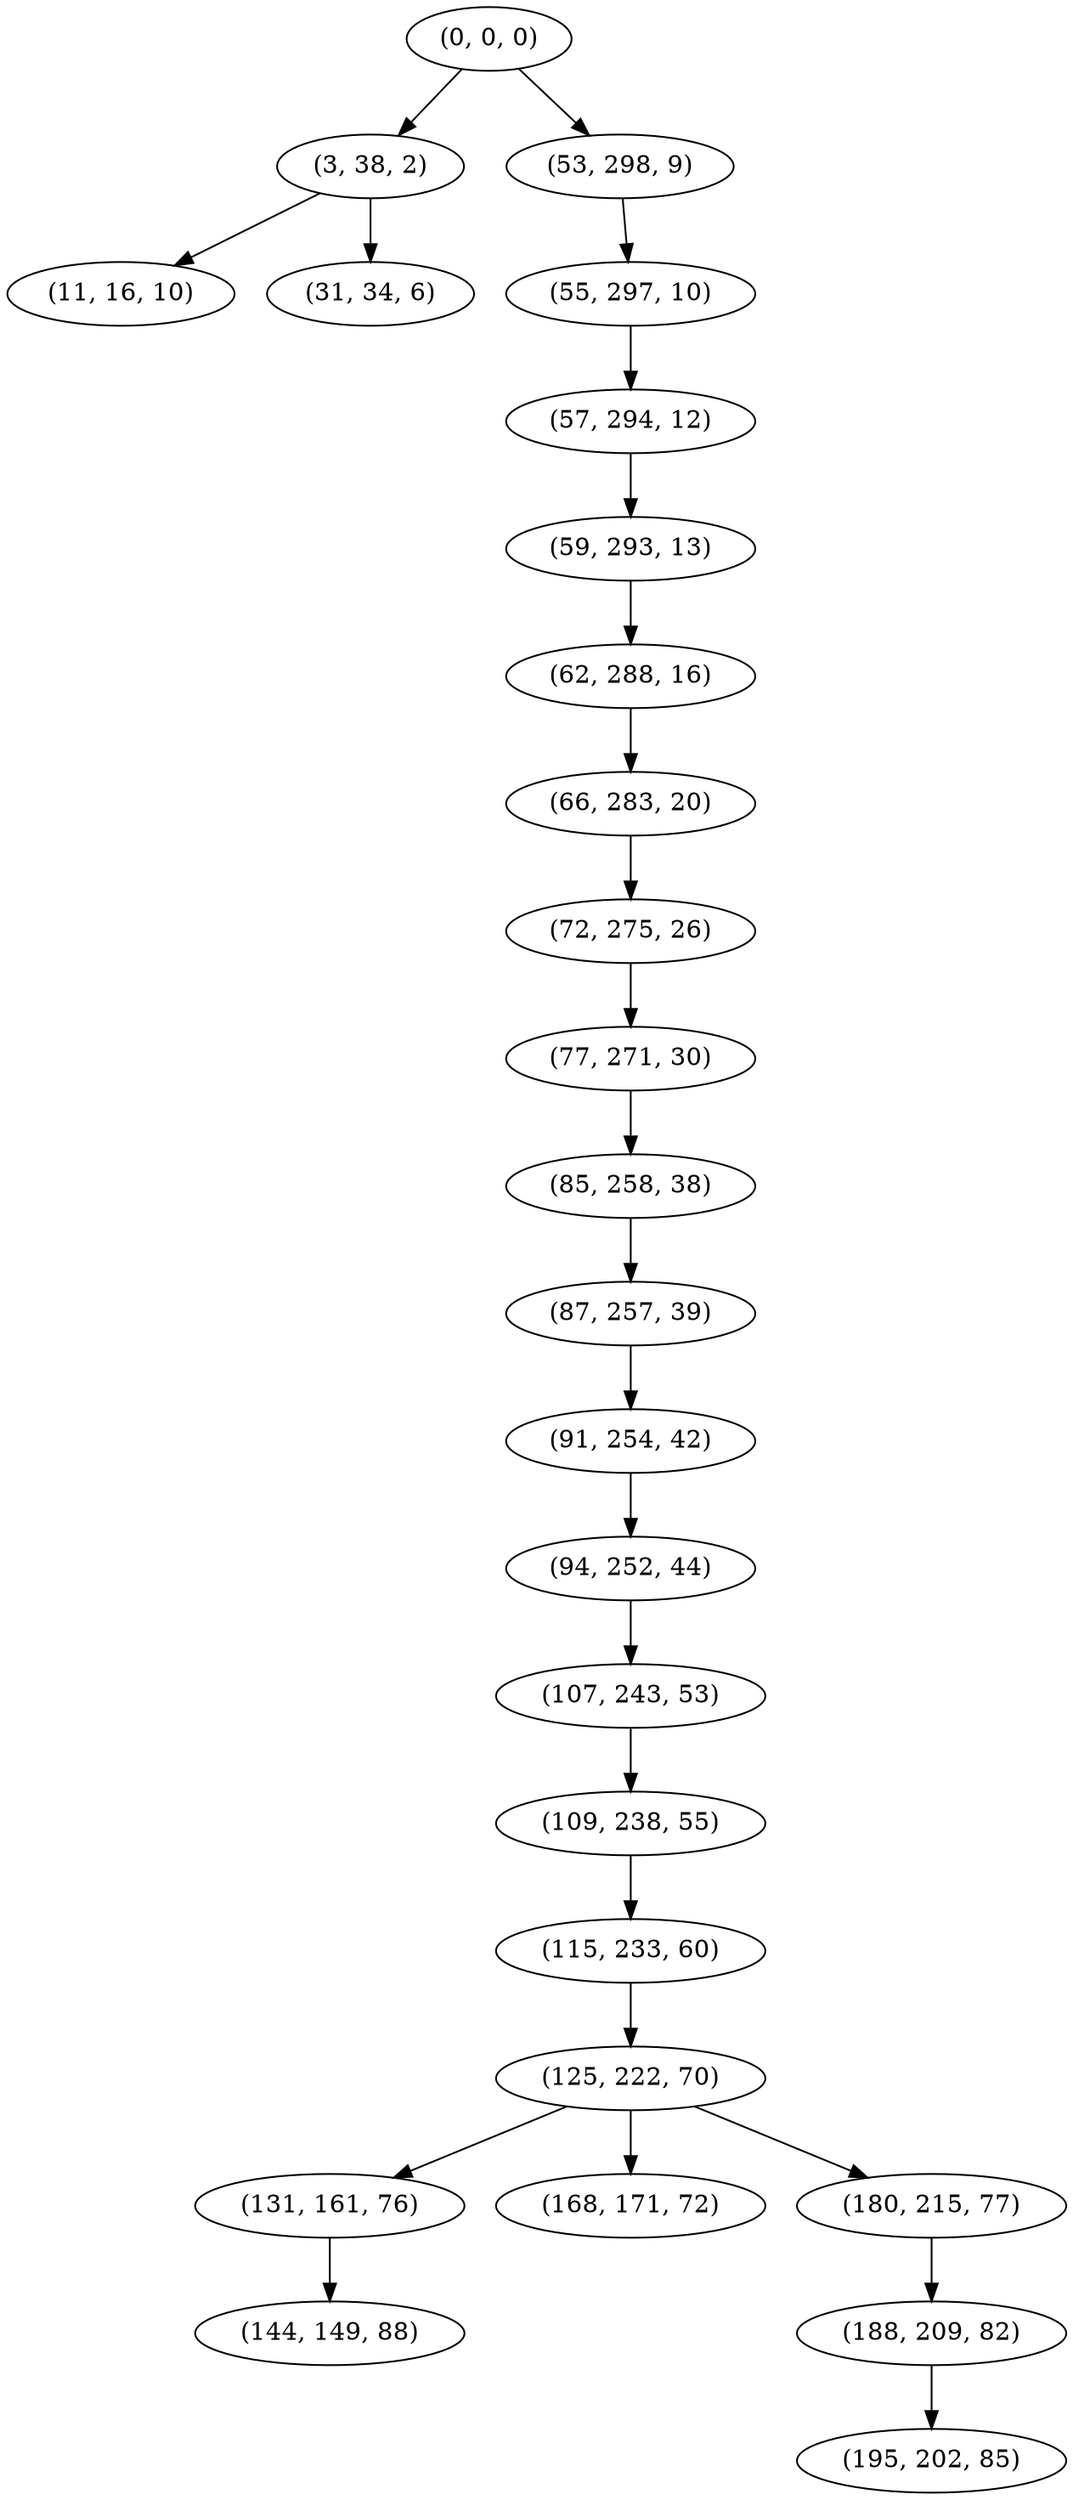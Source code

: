 digraph tree {
    "(0, 0, 0)";
    "(3, 38, 2)";
    "(11, 16, 10)";
    "(31, 34, 6)";
    "(53, 298, 9)";
    "(55, 297, 10)";
    "(57, 294, 12)";
    "(59, 293, 13)";
    "(62, 288, 16)";
    "(66, 283, 20)";
    "(72, 275, 26)";
    "(77, 271, 30)";
    "(85, 258, 38)";
    "(87, 257, 39)";
    "(91, 254, 42)";
    "(94, 252, 44)";
    "(107, 243, 53)";
    "(109, 238, 55)";
    "(115, 233, 60)";
    "(125, 222, 70)";
    "(131, 161, 76)";
    "(144, 149, 88)";
    "(168, 171, 72)";
    "(180, 215, 77)";
    "(188, 209, 82)";
    "(195, 202, 85)";
    "(0, 0, 0)" -> "(3, 38, 2)";
    "(0, 0, 0)" -> "(53, 298, 9)";
    "(3, 38, 2)" -> "(11, 16, 10)";
    "(3, 38, 2)" -> "(31, 34, 6)";
    "(53, 298, 9)" -> "(55, 297, 10)";
    "(55, 297, 10)" -> "(57, 294, 12)";
    "(57, 294, 12)" -> "(59, 293, 13)";
    "(59, 293, 13)" -> "(62, 288, 16)";
    "(62, 288, 16)" -> "(66, 283, 20)";
    "(66, 283, 20)" -> "(72, 275, 26)";
    "(72, 275, 26)" -> "(77, 271, 30)";
    "(77, 271, 30)" -> "(85, 258, 38)";
    "(85, 258, 38)" -> "(87, 257, 39)";
    "(87, 257, 39)" -> "(91, 254, 42)";
    "(91, 254, 42)" -> "(94, 252, 44)";
    "(94, 252, 44)" -> "(107, 243, 53)";
    "(107, 243, 53)" -> "(109, 238, 55)";
    "(109, 238, 55)" -> "(115, 233, 60)";
    "(115, 233, 60)" -> "(125, 222, 70)";
    "(125, 222, 70)" -> "(131, 161, 76)";
    "(125, 222, 70)" -> "(168, 171, 72)";
    "(125, 222, 70)" -> "(180, 215, 77)";
    "(131, 161, 76)" -> "(144, 149, 88)";
    "(180, 215, 77)" -> "(188, 209, 82)";
    "(188, 209, 82)" -> "(195, 202, 85)";
}
